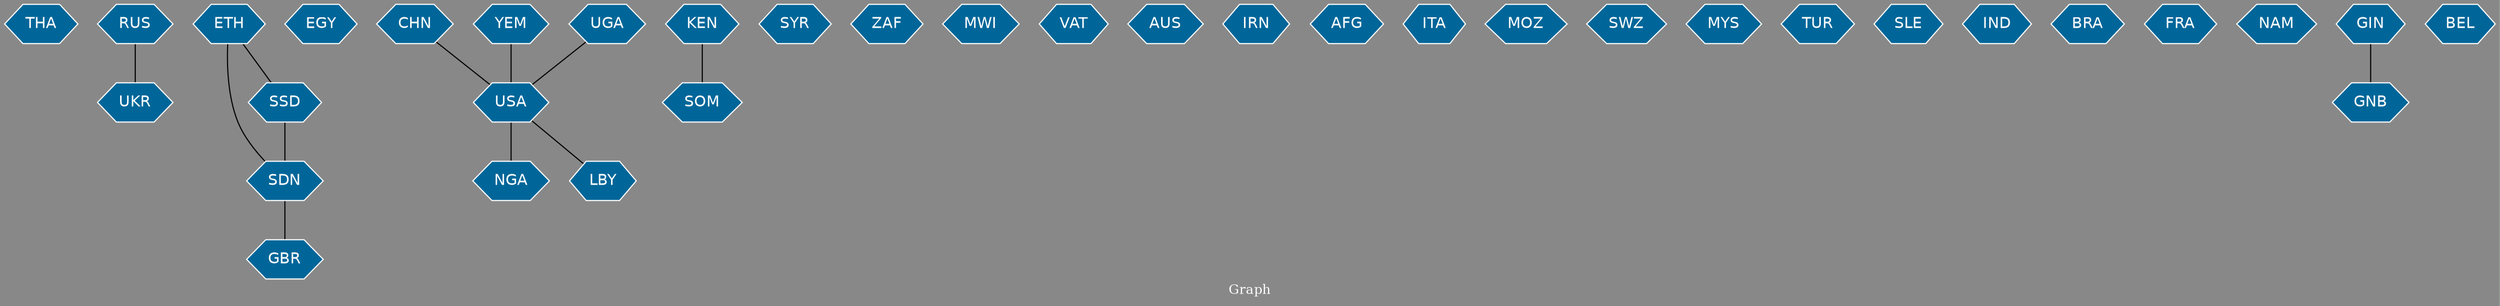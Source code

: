 // Countries together in item graph
graph {
	graph [bgcolor="#888888" fontcolor=white fontsize=12 label="Graph" outputorder=edgesfirst overlap=prism]
	node [color=white fillcolor="#006699" fontcolor=white fontname=Helvetica shape=hexagon style=filled]
	edge [arrowhead=open color=black fontcolor=white fontname=Courier fontsize=12]
		THA [label=THA]
		UKR [label=UKR]
		ETH [label=ETH]
		EGY [label=EGY]
		USA [label=USA]
		NGA [label=NGA]
		SOM [label=SOM]
		LBY [label=LBY]
		SYR [label=SYR]
		RUS [label=RUS]
		ZAF [label=ZAF]
		MWI [label=MWI]
		VAT [label=VAT]
		AUS [label=AUS]
		IRN [label=IRN]
		AFG [label=AFG]
		ITA [label=ITA]
		SDN [label=SDN]
		GBR [label=GBR]
		MOZ [label=MOZ]
		SWZ [label=SWZ]
		MYS [label=MYS]
		TUR [label=TUR]
		KEN [label=KEN]
		SLE [label=SLE]
		IND [label=IND]
		CHN [label=CHN]
		BRA [label=BRA]
		FRA [label=FRA]
		SSD [label=SSD]
		NAM [label=NAM]
		YEM [label=YEM]
		GIN [label=GIN]
		GNB [label=GNB]
		BEL [label=BEL]
		UGA [label=UGA]
			GIN -- GNB [weight=1]
			USA -- LBY [weight=1]
			KEN -- SOM [weight=1]
			ETH -- SDN [weight=1]
			UGA -- USA [weight=1]
			CHN -- USA [weight=1]
			SSD -- SDN [weight=2]
			RUS -- UKR [weight=3]
			ETH -- SSD [weight=1]
			YEM -- USA [weight=1]
			USA -- NGA [weight=2]
			SDN -- GBR [weight=1]
}